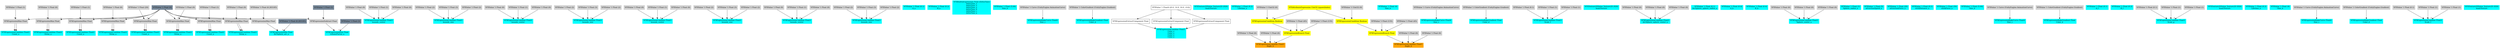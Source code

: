 digraph G {
node0 [shape="box" color="cyan" style="filled" label="VFXExpressionCombine Float2
Count_a"]
node1 [shape="box" color="lightgray" style="filled" label="VFXExpressionMax Float"]
node2 [shape="box" color="lightgray" style="filled" label="VFXValue`1 Float (1)"]
node3 [shape="box" color="lightslategray" style="filled" label="VFXValue`1 Float (0)"]
node4 [shape="box" color="cyan" style="filled" label="VFXExpressionCombine Float2
Delay_a"]
node5 [shape="box" color="lightgray" style="filled" label="VFXExpressionMax Float"]
node6 [shape="box" color="lightgray" style="filled" label="VFXValue`1 Float (0)"]
node7 [shape="box" color="cyan" style="filled" label="VFXExpressionCombine Float2
Count_a"]
node8 [shape="box" color="lightgray" style="filled" label="VFXExpressionMax Float"]
node9 [shape="box" color="lightgray" style="filled" label="VFXValue`1 Float (1)"]
node10 [shape="box" color="cyan" style="filled" label="VFXExpressionCombine Float2
Delay_a"]
node11 [shape="box" color="lightgray" style="filled" label="VFXExpressionMax Float"]
node12 [shape="box" color="lightgray" style="filled" label="VFXValue`1 Float (0)"]
node13 [shape="box" color="cyan" style="filled" label="VFXExpressionCombine Float2
Count_a"]
node14 [shape="box" color="lightgray" style="filled" label="VFXExpressionMax Float"]
node15 [shape="box" color="lightgray" style="filled" label="VFXValue`1 Float (20)"]
node16 [shape="box" color="cyan" style="filled" label="VFXExpressionCombine Float2
Delay_a"]
node17 [shape="box" color="lightgray" style="filled" label="VFXExpressionMax Float"]
node18 [shape="box" color="lightgray" style="filled" label="VFXValue`1 Float (0)"]
node19 [shape="box" color="cyan" style="filled" label="VFXExpressionCombine Float2
Count_a"]
node20 [shape="box" color="lightgray" style="filled" label="VFXExpressionMax Float"]
node21 [shape="box" color="lightgray" style="filled" label="VFXValue`1 Float (1)"]
node22 [shape="box" color="cyan" style="filled" label="VFXExpressionCombine Float2
Delay_a"]
node23 [shape="box" color="lightgray" style="filled" label="VFXExpressionMax Float"]
node24 [shape="box" color="lightgray" style="filled" label="VFXValue`1 Float (0)"]
node25 [shape="box" color="cyan" style="filled" label="VFXExpressionCombine Float3
bounds_center"]
node26 [shape="box" color="lightgray" style="filled" label="VFXValue`1 Float (0)"]
node27 [shape="box" color="lightgray" style="filled" label="VFXValue`1 Float (1)"]
node28 [shape="box" color="lightgray" style="filled" label="VFXValue`1 Float (0)"]
node29 [shape="box" color="cyan" style="filled" label="VFXExpressionCombine Float3
bounds_size"]
node30 [shape="box" color="lightgray" style="filled" label="VFXValue`1 Float (2)"]
node31 [shape="box" color="lightgray" style="filled" label="VFXValue`1 Float (3)"]
node32 [shape="box" color="lightgray" style="filled" label="VFXValue`1 Float (2)"]
node33 [shape="box" color="cyan" style="filled" label="VFXExpressionCombine Float3
bounds_center"]
node34 [shape="box" color="lightgray" style="filled" label="VFXValue`1 Float (0)"]
node35 [shape="box" color="lightgray" style="filled" label="VFXValue`1 Float (1)"]
node36 [shape="box" color="lightgray" style="filled" label="VFXValue`1 Float (0)"]
node37 [shape="box" color="cyan" style="filled" label="VFXExpressionCombine Float3
bounds_size"]
node38 [shape="box" color="lightgray" style="filled" label="VFXValue`1 Float (2)"]
node39 [shape="box" color="lightgray" style="filled" label="VFXValue`1 Float (3)"]
node40 [shape="box" color="lightgray" style="filled" label="VFXValue`1 Float (2)"]
node41 [shape="box" color="cyan" style="filled" label="VFXExpressionCombine Float3
bounds_center"]
node42 [shape="box" color="lightgray" style="filled" label="VFXValue`1 Float (0)"]
node43 [shape="box" color="lightgray" style="filled" label="VFXValue`1 Float (1)"]
node44 [shape="box" color="lightgray" style="filled" label="VFXValue`1 Float (0)"]
node45 [shape="box" color="cyan" style="filled" label="VFXExpressionCombine Float3
bounds_size"]
node46 [shape="box" color="lightgray" style="filled" label="VFXValue`1 Float (2)"]
node47 [shape="box" color="lightgray" style="filled" label="VFXValue`1 Float (3)"]
node48 [shape="box" color="lightgray" style="filled" label="VFXValue`1 Float (2)"]
node49 [shape="box" color="cyan" style="filled" label="VFXExpressionCombine Float3
bounds_center"]
node50 [shape="box" color="lightgray" style="filled" label="VFXValue`1 Float (0)"]
node51 [shape="box" color="lightgray" style="filled" label="VFXValue`1 Float (1)"]
node52 [shape="box" color="lightgray" style="filled" label="VFXValue`1 Float (0)"]
node53 [shape="box" color="cyan" style="filled" label="VFXExpressionCombine Float3
bounds_size"]
node54 [shape="box" color="lightgray" style="filled" label="VFXValue`1 Float (2)"]
node55 [shape="box" color="lightgray" style="filled" label="VFXValue`1 Float (3)"]
node56 [shape="box" color="lightgray" style="filled" label="VFXValue`1 Float (2)"]
node57 [shape="box" color="cyan" style="filled" label="VFXValue`1 Float (0.1)
A_a"]
node58 [shape="box" color="cyan" style="filled" label="VFXValue`1 Float (0.2)
B_a"]
node59 [shape="box" color="cyan" style="filled" label="VFXBuiltInExpression Float (DeltaTime)
deltaTime_a
deltaTime_a
deltaTime_a
deltaTime_b
deltaTime_c
deltaTime_a"]
node60 [shape="box" color="cyan" style="filled" label="VFXValue`1 Float (5.64)
Size_b"]
node61 [shape="box" color="cyan" style="filled" label="VFXExpressionBakeCurve Float4
Size_c"]
node62 [shape="box" color="lightgray" style="filled" label="VFXValue`1 Curve (UnityEngine.AnimationCurve)"]
node63 [shape="box" color="cyan" style="filled" label="VFXExpressionBakeGradient Float
Color_d"]
node64 [shape="box" color="lightgray" style="filled" label="VFXValue`1 ColorGradient (UnityEngine.Gradient)"]
node65 [shape="box" color="cyan" style="filled" label="VFXExpressionCombine Float3
Color_e
Color_e
Color_e
Color_e"]
node66 [shape="box" label="VFXExpressionExtractComponent Float"]
node67 [shape="box" label="VFXValue`1 Float4 ((0.0, 14.9, 16.0, -0.6))"]
node68 [shape="box" label="VFXExpressionExtractComponent Float"]
node69 [shape="box" label="VFXExpressionExtractComponent Float"]
node70 [shape="box" color="cyan" style="filled" label="VFXTexture2DValue Texture2D (926)
mainTexture"]
node71 [shape="box" color="cyan" style="filled" label="VFXValue`1 Float (0.2)
Lifetime_a"]
node72 [shape="box" color="orange" style="filled" label="VFXExpressionCombine Float3
Angle_b"]
node73 [shape="box" color="lightgray" style="filled" label="VFXValue`1 Float (0)"]
node74 [shape="box" color="lightgray" style="filled" label="VFXValue`1 Float (0)"]
node75 [shape="box" color="yellow" style="filled" label="VFXExpressionBranch Float"]
node76 [shape="box" color="yellow" style="filled" label="VFXExpressionCondition Boolean"]
node77 [shape="box" color="yellow" style="filled" label="VFXAttributeExpression Uint32 (spawnIndex)"]
node78 [shape="box" color="lightgray" style="filled" label="VFXValue`1 Uint32 (0)"]
node79 [shape="box" color="lightgray" style="filled" label="VFXValue`1 Float (45)"]
node80 [shape="box" color="lightgray" style="filled" label="VFXValue`1 Float (135)"]
node81 [shape="box" color="cyan" style="filled" label="VFXValue`1 Float (4)
Size_b"]
node82 [shape="box" color="cyan" style="filled" label="VFXExpressionBakeCurve Float4
Size_c"]
node83 [shape="box" color="lightgray" style="filled" label="VFXValue`1 Curve (UnityEngine.AnimationCurve)"]
node84 [shape="box" color="cyan" style="filled" label="VFXExpressionBakeGradient Float
Color_d"]
node85 [shape="box" color="lightgray" style="filled" label="VFXValue`1 ColorGradient (UnityEngine.Gradient)"]
node86 [shape="box" color="cyan" style="filled" label="VFXExpressionCombine Float3
Scale_f"]
node87 [shape="box" color="lightgray" style="filled" label="VFXValue`1 Float (0.1)"]
node88 [shape="box" color="lightgray" style="filled" label="VFXValue`1 Float (1)"]
node89 [shape="box" color="lightgray" style="filled" label="VFXValue`1 Float (1)"]
node90 [shape="box" color="cyan" style="filled" label="VFXTexture2DValue Texture2D (926)
mainTexture"]
node91 [shape="box" color="cyan" style="filled" label="VFXExpressionCombine Float3
ArcSphere_sphere_center_a"]
node92 [shape="box" color="lightgray" style="filled" label="VFXValue`1 Float (0)"]
node93 [shape="box" color="lightgray" style="filled" label="VFXValue`1 Float (0)"]
node94 [shape="box" color="lightgray" style="filled" label="VFXValue`1 Float (0)"]
node95 [shape="box" color="cyan" style="filled" label="VFXValue`1 Float (0.1)
ArcSphere_sphere_radius_a"]
node96 [shape="box" color="cyan" style="filled" label="VFXExpressionMin Float
ArcSphere_arc_a"]
node97 [shape="box" color="lightgray" style="filled" label="VFXExpressionMax Float"]
node98 [shape="box" color="lightgray" style="filled" label="VFXValue`1 Float (6.283185)"]
node99 [shape="box" color="lightslategray" style="filled" label="VFXValue`1 Float (6.283185)"]
node100 [shape="box" color="cyan" style="filled" label="VFXExpressionPow Float
volumeFactor_a"]
node101 [shape="box" color="lightgray" style="filled" label="VFXExpressionSubtract Float"]
node102 [shape="box" color="lightslategray" style="filled" label="VFXValue`1 Float (1)"]
node103 [shape="box" color="lightslategray" style="filled" label="VFXValue`1 Float (3)"]
node104 [shape="box" color="cyan" style="filled" label="VFXValue`1 Float (0.4)
A_b"]
node105 [shape="box" color="cyan" style="filled" label="VFXValue`1 Float (0.4)
B_b"]
node106 [shape="box" color="cyan" style="filled" label="VFXExpressionCombine Float3
Sphere_center_a"]
node107 [shape="box" color="lightgray" style="filled" label="VFXValue`1 Float (0)"]
node108 [shape="box" color="lightgray" style="filled" label="VFXValue`1 Float (0)"]
node109 [shape="box" color="lightgray" style="filled" label="VFXValue`1 Float (0)"]
node110 [shape="box" color="cyan" style="filled" label="VFXValue`1 Float (1)
Sphere_radius_a"]
node111 [shape="box" color="cyan" style="filled" label="VFXValue`1 Float (5)
attractionSpeed_a"]
node112 [shape="box" color="cyan" style="filled" label="VFXValue`1 Float (20)
attractionForce_a"]
node113 [shape="box" color="cyan" style="filled" label="VFXValue`1 Float (0.1)
stickDistance_a"]
node114 [shape="box" color="cyan" style="filled" label="VFXValue`1 Float (50)
stickForce_a"]
node115 [shape="box" color="cyan" style="filled" label="VFXValue`1 Float (5.64)
Size_b"]
node116 [shape="box" color="cyan" style="filled" label="VFXExpressionBakeCurve Float4
Size_c"]
node117 [shape="box" color="lightgray" style="filled" label="VFXValue`1 Curve (UnityEngine.AnimationCurve)"]
node118 [shape="box" color="cyan" style="filled" label="VFXExpressionBakeGradient Float
Color_d"]
node119 [shape="box" color="lightgray" style="filled" label="VFXValue`1 ColorGradient (UnityEngine.Gradient)"]
node120 [shape="box" color="cyan" style="filled" label="VFXValue`1 Float (0.1)
A_f"]
node121 [shape="box" color="cyan" style="filled" label="VFXValue`1 Float (0.2)
B_f"]
node122 [shape="box" color="cyan" style="filled" label="VFXExpressionCombine Float3
Scale_g"]
node123 [shape="box" color="lightgray" style="filled" label="VFXValue`1 Float (0.1)"]
node124 [shape="box" color="lightgray" style="filled" label="VFXValue`1 Float (1)"]
node125 [shape="box" color="lightgray" style="filled" label="VFXValue`1 Float (1)"]
node126 [shape="box" color="cyan" style="filled" label="VFXTexture2DValue Texture2D (926)
mainTexture"]
node127 [shape="box" color="cyan" style="filled" label="VFXValue`1 Float (0.2)
Lifetime_a"]
node128 [shape="box" color="orange" style="filled" label="VFXExpressionCombine Float3
Angle_b"]
node129 [shape="box" color="lightgray" style="filled" label="VFXValue`1 Float (0)"]
node130 [shape="box" color="lightgray" style="filled" label="VFXValue`1 Float (0)"]
node131 [shape="box" color="yellow" style="filled" label="VFXExpressionBranch Float"]
node132 [shape="box" color="yellow" style="filled" label="VFXExpressionCondition Boolean"]
node133 [shape="box" color="lightgray" style="filled" label="VFXValue`1 Uint32 (0)"]
node134 [shape="box" color="lightgray" style="filled" label="VFXValue`1 Float (135)"]
node135 [shape="box" color="lightgray" style="filled" label="VFXValue`1 Float (45)"]
node136 [shape="box" color="cyan" style="filled" label="VFXValue`1 Float (4)
Size_b"]
node137 [shape="box" color="cyan" style="filled" label="VFXExpressionBakeCurve Float4
Size_c"]
node138 [shape="box" color="lightgray" style="filled" label="VFXValue`1 Curve (UnityEngine.AnimationCurve)"]
node139 [shape="box" color="cyan" style="filled" label="VFXExpressionBakeGradient Float
Color_d"]
node140 [shape="box" color="lightgray" style="filled" label="VFXValue`1 ColorGradient (UnityEngine.Gradient)"]
node141 [shape="box" color="cyan" style="filled" label="VFXExpressionCombine Float3
Scale_f"]
node142 [shape="box" color="lightgray" style="filled" label="VFXValue`1 Float (0.1)"]
node143 [shape="box" color="lightgray" style="filled" label="VFXValue`1 Float (1)"]
node144 [shape="box" color="lightgray" style="filled" label="VFXValue`1 Float (1)"]
node145 [shape="box" color="cyan" style="filled" label="VFXTexture2DValue Texture2D (926)
mainTexture"]
node1 -> node0 [headlabel="0"]
node1 -> node0 [headlabel="1"]
node2 -> node1 [headlabel="0"]
node3 -> node1 [headlabel="1"]
node5 -> node4 [headlabel="0"]
node5 -> node4 [headlabel="1"]
node6 -> node5 [headlabel="0"]
node3 -> node5 [headlabel="1"]
node8 -> node7 [headlabel="0"]
node8 -> node7 [headlabel="1"]
node9 -> node8 [headlabel="0"]
node3 -> node8 [headlabel="1"]
node11 -> node10 [headlabel="0"]
node11 -> node10 [headlabel="1"]
node12 -> node11 [headlabel="0"]
node3 -> node11 [headlabel="1"]
node14 -> node13 [headlabel="0"]
node14 -> node13 [headlabel="1"]
node15 -> node14 [headlabel="0"]
node3 -> node14 [headlabel="1"]
node17 -> node16 [headlabel="0"]
node17 -> node16 [headlabel="1"]
node18 -> node17 [headlabel="0"]
node3 -> node17 [headlabel="1"]
node20 -> node19 [headlabel="0"]
node20 -> node19 [headlabel="1"]
node21 -> node20 [headlabel="0"]
node3 -> node20 [headlabel="1"]
node23 -> node22 [headlabel="0"]
node23 -> node22 [headlabel="1"]
node24 -> node23 [headlabel="0"]
node3 -> node23 [headlabel="1"]
node26 -> node25 [headlabel="0"]
node27 -> node25 [headlabel="1"]
node28 -> node25 [headlabel="2"]
node30 -> node29 [headlabel="0"]
node31 -> node29 [headlabel="1"]
node32 -> node29 [headlabel="2"]
node34 -> node33 [headlabel="0"]
node35 -> node33 [headlabel="1"]
node36 -> node33 [headlabel="2"]
node38 -> node37 [headlabel="0"]
node39 -> node37 [headlabel="1"]
node40 -> node37 [headlabel="2"]
node42 -> node41 [headlabel="0"]
node43 -> node41 [headlabel="1"]
node44 -> node41 [headlabel="2"]
node46 -> node45 [headlabel="0"]
node47 -> node45 [headlabel="1"]
node48 -> node45 [headlabel="2"]
node50 -> node49 [headlabel="0"]
node51 -> node49 [headlabel="1"]
node52 -> node49 [headlabel="2"]
node54 -> node53 [headlabel="0"]
node55 -> node53 [headlabel="1"]
node56 -> node53 [headlabel="2"]
node62 -> node61 
node64 -> node63 
node66 -> node65 [headlabel="0"]
node68 -> node65 [headlabel="1"]
node69 -> node65 [headlabel="2"]
node67 -> node66 
node67 -> node68 
node67 -> node69 
node73 -> node72 [headlabel="0"]
node74 -> node72 [headlabel="1"]
node75 -> node72 [headlabel="2"]
node76 -> node75 [headlabel="0"]
node79 -> node75 [headlabel="1"]
node80 -> node75 [headlabel="2"]
node77 -> node76 [headlabel="0"]
node78 -> node76 [headlabel="1"]
node83 -> node82 
node85 -> node84 
node87 -> node86 [headlabel="0"]
node88 -> node86 [headlabel="1"]
node89 -> node86 [headlabel="2"]
node92 -> node91 [headlabel="0"]
node93 -> node91 [headlabel="1"]
node94 -> node91 [headlabel="2"]
node97 -> node96 [headlabel="0"]
node99 -> node96 [headlabel="1"]
node98 -> node97 [headlabel="0"]
node3 -> node97 [headlabel="1"]
node101 -> node100 [headlabel="0"]
node103 -> node100 [headlabel="1"]
node102 -> node101 [headlabel="0"]
node3 -> node101 [headlabel="1"]
node107 -> node106 [headlabel="0"]
node108 -> node106 [headlabel="1"]
node109 -> node106 [headlabel="2"]
node117 -> node116 
node119 -> node118 
node123 -> node122 [headlabel="0"]
node124 -> node122 [headlabel="1"]
node125 -> node122 [headlabel="2"]
node129 -> node128 [headlabel="0"]
node130 -> node128 [headlabel="1"]
node131 -> node128 [headlabel="2"]
node132 -> node131 [headlabel="0"]
node134 -> node131 [headlabel="1"]
node135 -> node131 [headlabel="2"]
node77 -> node132 [headlabel="0"]
node133 -> node132 [headlabel="1"]
node138 -> node137 
node140 -> node139 
node142 -> node141 [headlabel="0"]
node143 -> node141 [headlabel="1"]
node144 -> node141 [headlabel="2"]
}
